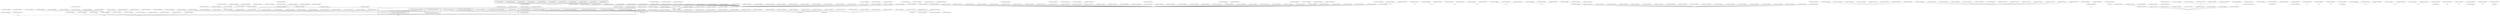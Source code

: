 graph g {
  fontname="sans-serif";

  overlap=false;

  subgraph "cluster_net" {
    subgraph "cluster_net.minecraft" {
      subgraph "cluster_net.minecraft.pathfinding" {
      }
      subgraph "cluster_net.minecraft.client" {
        subgraph "cluster_net.minecraft.client.render" {
          subgraph "cluster_net.minecraft.client.render.entity" {
            "ce"[label="net.minecraft.client.render.entity.RenderPainting"];
          }
          "f"[label="net.minecraft.client.render.RenderGlobal"];
        }
        subgraph "cluster_net.minecraft.client.resources" {
          "bn"[label="net.minecraft.client.resources.ThreadResourceDownload"];
        }
        subgraph "cluster_net.minecraft.client.gui" {
          subgraph "cluster_net.minecraft.client.gui.menu" {
            "bp"[label="net.minecraft.client.gui.menu.GuiScreen"];
            "dh"[label="net.minecraft.client.gui.menu.MainMenu"];
          }
        }
        subgraph "cluster_net.minecraft.client.multiplayer" {
          "hs"[label="net.minecraft.client.multiplayer.WorldClient"];
        }
        "net.minecraft.client.Minecraft"[label="net.minecraft.client.Minecraft"];
        "net.minecraft.client.MinecraftApplet"[label="net.minecraft.client.MinecraftApplet"];
      }
      subgraph "cluster_net.minecraft.block" {
        subgraph "cluster_net.minecraft.block.blockentity" {
          "bl"[label="net.minecraft.block.blockentity.BlockEntityMobSpawner"];
          "fx"[label="net.minecraft.block.blockentity.BlockEntityChest"];
          "lo"[label="net.minecraft.block.blockentity.BlockEntityFurnace"];
          "px"[label="net.minecraft.block.blockentity.BlockEntitySign"];
        }
      }
      subgraph "cluster_net.minecraft.world" {
        subgraph "cluster_net.minecraft.world.biome" {
        }
        subgraph "cluster_net.minecraft.world.chunk" {
          subgraph "cluster_net.minecraft.world.chunk.storage" {
            "mp"[label="net.minecraft.world.chunk.storage.AlphaChunkLoader"];
          }
        }
        "cw"[label="net.minecraft.world.World"];
      }
      subgraph "cluster_net.minecraft.entity" {
        subgraph "cluster_net.minecraft.entity.player" {
          "dz"[label="net.minecraft.entity.player.Player"];
        }
        subgraph "cluster_net.minecraft.entity.item" {
          "py"[label="net.minecraft.entity.item.MinecartFurnace"];
        }
        "hc"[label="net.minecraft.entity.LivingBase"];
      }
      subgraph "cluster_net.minecraft.util" {
      }
      subgraph "cluster_net.minecraft.data" {
      }
      subgraph "cluster_net.minecraft.network" {
      }
      subgraph "cluster_net.minecraft.isom" {
        "net.minecraft.isom.IsomPreviewApplet"[label="net.minecraft.isom.IsomPreviewApplet"];
      }
    }
  }
  subgraph "cluster_com" {
    subgraph "cluster_com.mojang" {
      subgraph "cluster_com.mojang.nbt" {
        "h"[label="com.mojang.nbt.NBTFloat"];
        "en"[label="com.mojang.nbt.NBTByteArray"];
        "gu"[label="com.mojang.nbt.NBTEnd"];
        "hn"[label="com.mojang.nbt.NBTLong"];
        "in"[label="com.mojang.nbt.NBTCompound"];
        "ju"[label="com.mojang.nbt.NBTInt"];
        "kg"[label="com.mojang.nbt.NBTByte"];
        "lt"[label="com.mojang.nbt.NBTList"];
        "mc"[label="com.mojang.nbt.NBTDouble"];
        "ne"[label="com.mojang.nbt.NBTShort"];
        "ow"[label="com.mojang.nbt.NBTString"];
      }
    }
  }
  "a"[label="net.minecraft.src.ClsAYdpxio"];
  "c"[label="net.minecraft.src.ClsCFvyhjji"];
  "e"[label="net.minecraft.src.ClsEHqzdaz"];
  "g"[label="net.minecraft.src.ClsGWbulun"];
  "i"[label="net.minecraft.src.ClsIDjwwbgb"];
  "j"[label="net.minecraft.src.ClsJEuaptpv"];
  "k"[label="net.minecraft.src.ClsKFmvuqea"];
  "m"[label="net.minecraft.src.ClsMFtkjxqh"];
  "n"[label="net.minecraft.src.ClsNEvdcccm"];
  "p"[label="net.minecraft.src.ClsPErgnbzh"];
  "q"[label="net.minecraft.src.ClsQBugbekq"];
  "r"[label="net.minecraft.src.ClsRCinopcu"];
  "s"[label="net.minecraft.src.ClsSBrbnprf"];
  "t"[label="net.minecraft.src.ClsTGnbquvh"];
  "u"[label="net.minecraft.src.ClsUTjhxky"];
  "v"[label="net.minecraft.src.ClsVGmrmkms"];
  "w"[label="net.minecraft.src.ClsWEjcdtfs"];
  "x"[label="net.minecraft.src.ClsXDwezyhe"];
  "y"[label="net.minecraft.src.ClsYEexmeiy"];
  "z"[label="net.minecraft.src.ClsZMgkqyq"];
  "aa"[label="net.minecraft.src.ClsAaBfajgzt"];
  "ac"[label="net.minecraft.src.ClsAcBatxhd"];
  "ae"[label="net.minecraft.src.ClsAeFtmiybl"];
  "af"[label="net.minecraft.src.ClsAfEcregeb"];
  "ag"[label="net.minecraft.src.ClsAgCtmnzol"];
  "ah"[label="net.minecraft.src.ClsAhDbkaoxk"];
  "aj"[label="net.minecraft.src.ClsAjFzvvjer"];
  "ak"[label="net.minecraft.src.ClsAkFkepjqq"];
  "am"[label="net.minecraft.src.ClsAmBdhlnqu"];
  "an"[label="net.minecraft.src.ClsAnGduobwc"];
  "ap"[label="net.minecraft.src.ClsApDlqhump"];
  "ar"[label="net.minecraft.src.ClsArQgurxe"];
  "as"[label="net.minecraft.src.ClsAsCprgapn"];
  "at"[label="net.minecraft.src.ClsAtCtfbfam"];
  "au"[label="net.minecraft.src.ClsAuGqfrqme"];
  "av"[label="net.minecraft.src.ClsAvDywmuyu"];
  "ay"[label="net.minecraft.src.ClsAyRdohkw"];
  "az"[label="net.minecraft.src.ClsAzGsehdml"];
  "ba"[label="net.minecraft.src.ClsBaEwugglf"];
  "bb"[label="net.minecraft.src.ClsBbGbgkujf"];
  "bc"[label="net.minecraft.src.ClsBcBerighz"];
  "be"[label="net.minecraft.src.ClsBeDrgelqz"];
  "bf"[label="net.minecraft.src.ClsBfDvhpggx"];
  "bh"[label="net.minecraft.src.ClsBhFxpeoxq"];
  "bj"[label="net.minecraft.src.ClsBjGmuoemo"];
  "bo"[label="net.minecraft.src.ClsBoWumicf"];
  "bq"[label="net.minecraft.src.ClsBqDxsghtp"];
  "br"[label="net.minecraft.src.ClsBrGthavov"];
  "bu"[label="net.minecraft.src.ClsBuRmywbu"];
  "bw"[label="net.minecraft.src.ClsBwEzqpeqb"];
  "bx"[label="net.minecraft.src.ClsBxDgqjhfe"];
  "bz"[label="net.minecraft.src.ClsBzFjesrea"];
  "ca"[label="net.minecraft.src.ClsCaFqfgpic"];
  "cc"[label="net.minecraft.src.ClsCcFhgfvhf"];
  "cf"[label="net.minecraft.src.ClsCfFluvvvh"];
  "ch"[label="net.minecraft.src.ClsChFwfpuuo"];
  "ci"[label="net.minecraft.src.ClsCiPvuopp"];
  "cj"[label="net.minecraft.src.ClsCjGiuibwj"];
  "cl"[label="net.minecraft.src.ClsClCahflhr"];
  "cm"[label="net.minecraft.src.ClsCmBoyxyd"];
  "co"[label="net.minecraft.src.ClsCoDhvxukr"];
  "cp"[label="net.minecraft.src.ClsCpFvkymst"];
  "cq"[label="net.minecraft.src.ClsCqFilsyys"];
  "cr"[label="net.minecraft.src.ClsCrEwfktg"];
  "cs"[label="net.minecraft.src.ClsCsCharpsd"];
  "ct"[label="net.minecraft.src.ClsCtCcoucnl"];
  "cu"[label="net.minecraft.src.ClsCuCwshxpy"];
  "cv"[label="net.minecraft.src.ClsCvBawxunl"];
  "cy"[label="net.minecraft.src.ClsCyCodtbfj"];
  "cz"[label="net.minecraft.src.ClsCzBavmqqq"];
  "da"[label="net.minecraft.src.ClsDaSgctyy"];
  "db"[label="net.minecraft.src.ClsDbPcbogx"];
  "dc"[label="net.minecraft.src.ClsDcGxjfqba"];
  "dd"[label="net.minecraft.src.ClsDdDgvspzb"];
  "de"[label="net.minecraft.src.ClsDeCzzrwhy"];
  "df"[label="net.minecraft.src.ClsDfFugnbbk"];
  "dg"[label="net.minecraft.src.ClsDgFluvvvh"];
  "di"[label="net.minecraft.src.ClsDiGugkql"];
  "dl"[label="net.minecraft.src.ClsDlCevvwxz"];
  "dm"[label="net.minecraft.src.ClsDmWrxako"];
  "dn"[label="net.minecraft.src.ClsDnCmefoas"];
  "do"[label="net.minecraft.src.ClsDoBetzitn"];
  "dp"[label="net.minecraft.src.ClsDpBmxbfmm"];
  "dr"[label="net.minecraft.src.ClsDrCevvwxz"];
  "ds"[label="net.minecraft.src.ClsDsFtihuk"];
  "dt"[label="net.minecraft.src.ClsDtEiuihbi"];
  "du"[label="net.minecraft.src.ClsDuCsyuwsa"];
  "dw"[label="net.minecraft.src.ClsDwFmpejkh"];
  "ea"[label="net.minecraft.src.ClsEaBktkhtf"];
  "eb"[label="net.minecraft.src.ClsEbSoctpz"];
  "ec"[label="net.minecraft.src.ClsEcGyhvfr"];
  "ed"[label="net.minecraft.src.ClsEdBekrdsg"];
  "ef"[label="net.minecraft.src.ClsEfFsuveww"];
  "eg"[label="net.minecraft.src.ClsEgBtpqbhn"];
  "eh"[label="net.minecraft.src.ClsEhBbiuine"];
  "ei"[label="net.minecraft.src.ClsEiBrqzbzt"];
  "ej"[label="net.minecraft.src.ClsEjBcgpbyh"];
  "em"[label="net.minecraft.src.ClsEmBzgsjcg"];
  "eo"[label="net.minecraft.src.ClsEoYdpxio"];
  "ep"[label="net.minecraft.src.ClsEpEfgkysj"];
  "er"[label="net.minecraft.src.ClsErBjvjeaq"];
  "es"[label="net.minecraft.src.ClsEsCfuexiy"];
  "ev"[label="net.minecraft.src.ClsEvEyxekqx"];
  "ew"[label="net.minecraft.src.ClsEwDxplvwc"];
  "ex"[label="net.minecraft.src.ClsExKklqch"];
  "ey"[label="net.minecraft.src.ClsEyFbvxmvz"];
  "ez"[label="net.minecraft.src.ClsEzWiowaf"];
  "fa"[label="net.minecraft.src.ClsFaCdcpjxs"];
  "fb"[label="net.minecraft.src.ClsFbFsvooiz"];
  "fe"[label="net.minecraft.src.ClsFeGkgdihr"];
  "ff"[label="net.minecraft.src.ClsFfCebqafr"];
  "fh"[label="net.minecraft.src.ClsFhGwwvpbr"];
  "fi"[label="net.minecraft.src.ClsFiWcritd"];
  "fk"[label="net.minecraft.src.ClsFkCevvwxz"];
  "fl"[label="net.minecraft.src.ClsFlFipevwj"];
  "fm"[label="net.minecraft.src.ClsFmFriuygc"];
  "fs"[label="net.minecraft.src.ClsFsBdtfizy"];
  "fu"[label="net.minecraft.src.ClsFuKpweau"];
  "fv"[label="net.minecraft.src.ClsFvPxlugn"];
  "fw"[label="net.minecraft.src.ClsFwGxoivow"];
  "fy"[label="net.minecraft.src.ClsFyVhmdwd"];
  "fz"[label="net.minecraft.src.ClsFzSoctpz"];
  "ga"[label="net.minecraft.src.ClsGaFvatxbs"];
  "ge"[label="net.minecraft.src.ClsGeGgfquee"];
  "gf"[label="net.minecraft.src.ClsGfFkupcvz"];
  "gg"[label="net.minecraft.src.ClsGgFyeiviu"];
  "gi"[label="net.minecraft.src.ClsGiWiowaf"];
  "gk"[label="net.minecraft.src.ClsGkFibaec"];
  "gm"[label="net.minecraft.src.ClsGmCdenofi"];
  "go"[label="net.minecraft.src.ClsGoDtizvfa"];
  "gp"[label="net.minecraft.src.ClsGpCipjsbm"];
  "gq"[label="net.minecraft.src.ClsGqRcswft"];
  "gr"[label="net.minecraft.src.ClsGrFluvvvh"];
  "gs"[label="net.minecraft.src.ClsGsCsvpzcg"];
  "gz"[label="net.minecraft.src.ClsGzDdfwukt"];
  "ha"[label="net.minecraft.src.ClsHaChxqtiu"];
  "hb"[label="net.minecraft.src.ClsHbEtbmqic"];
  "hd"[label="net.minecraft.src.ClsHdBfajgzt"];
  "he"[label="net.minecraft.src.ClsHeGgqumki"];
  "hg"[label="net.minecraft.src.ClsHgWmnqgs"];
  "hh"[label="net.minecraft.src.ClsHhBagtgif"];
  "hi"[label="net.minecraft.src.ClsHiDnvitzi"];
  "hj"[label="net.minecraft.src.ClsHjNhxosw"];
  "hk"[label="net.minecraft.src.ClsHkGpyhgr"];
  "hl"[label="net.minecraft.src.ClsHlKpweau"];
  "hm"[label="net.minecraft.src.ClsHmQomflh"];
  "hp"[label="net.minecraft.src.ClsHpGluknuo"];
  "hq"[label="net.minecraft.src.ClsHqGkkpaja"];
  "hr"[label="net.minecraft.src.ClsHrEkdijxv"];
  "ht"[label="net.minecraft.src.ClsHtGnjuml"];
  "hu"[label="net.minecraft.src.ClsHuFbfjguh"];
  "hv"[label="net.minecraft.src.ClsHvEbuhcjo"];
  "hw"[label="net.minecraft.src.ClsHwDhvgwqw"];
  "hx"[label="net.minecraft.src.ClsHxFluvvvh"];
  "hy"[label="net.minecraft.src.ClsHyCytvdne"];
  "hz"[label="net.minecraft.src.ClsHzBoyxyd"];
  "ia"[label="net.minecraft.src.ClsIaFohrara"];
  "id"[label="net.minecraft.src.ClsIdCinfujh"];
  "ie"[label="net.minecraft.src.ClsIeDwhdmpk"];
  "if"[label="net.minecraft.src.ClsIfFnbothy"];
  "ig"[label="net.minecraft.src.ClsIgGwqcpsy"];
  "ih"[label="net.minecraft.src.ClsIhGyjzikc"];
  "ii"[label="net.minecraft.src.ClsIiPxluix"];
  "ij"[label="net.minecraft.src.ClsIjCcoucnl"];
  "ik"[label="net.minecraft.src.ClsIkEvuirrf"];
  "il"[label="net.minecraft.src.ClsIlFdjgtus"];
  "im"[label="net.minecraft.src.ClsImFdhsbnf"];
  "io"[label="net.minecraft.src.ClsIoGjzvppn"];
  "iq"[label="net.minecraft.src.ClsIqCdkrjjq"];
  "ir"[label="net.minecraft.src.ClsIrCbhtylb"];
  "iu"[label="net.minecraft.src.ClsIuFoitfrp"];
  "iv"[label="net.minecraft.src.ClsIvDvdyhwi"];
  "iw"[label="net.minecraft.src.ClsIwMwpqoe"];
  "ix"[label="net.minecraft.src.ClsIxEjgsrkt"];
  "iy"[label="net.minecraft.src.ClsIyFmpejkh"];
  "iz"[label="net.minecraft.src.ClsIzFwvxcme"];
  "ja"[label="net.minecraft.src.ClsJaEhiruwl"];
  "jb"[label="net.minecraft.src.ClsJbEqcgfjq"];
  "jc"[label="net.minecraft.src.ClsJcDsksulk"];
  "jd"[label="net.minecraft.src.ClsJdEasvpbk"];
  "je"[label="net.minecraft.src.ClsJeGtuedmw"];
  "jg"[label="net.minecraft.src.ClsJgUqbnym"];
  "jh"[label="net.minecraft.src.ClsJhCcuqqea"];
  "ji"[label="net.minecraft.src.ClsJiCoyhvxv"];
  "jj"[label="net.minecraft.src.ClsJjCykxfcs"];
  "jk"[label="net.minecraft.src.ClsJkFidnrfu"];
  "jn"[label="net.minecraft.src.ClsJnGnjuml"];
  "jp"[label="net.minecraft.src.ClsJpEtuuzcu"];
  "jq"[label="net.minecraft.src.ClsJqGorwzc"];
  "js"[label="net.minecraft.src.ClsJsFvevimo"];
  "jt"[label="net.minecraft.src.ClsJtFszztub"];
  "jv"[label="net.minecraft.src.ClsJvHswiff"];
  "jz"[label="net.minecraft.src.ClsJzDjhhiuv"];
  "kb"[label="net.minecraft.src.ClsKbFzvvjer"];
  "kc"[label="net.minecraft.src.ClsKcDlfrqdh"];
  "kd"[label="net.minecraft.src.ClsKdErflcen"];
  "ke"[label="net.minecraft.src.ClsKeEpzlitu"];
  "kf"[label="net.minecraft.src.ClsKfFfjdtpv"];
  "ki"[label="net.minecraft.src.ClsKiGiadahy"];
  "kj"[label="net.minecraft.src.ClsKjGbssctz"];
  "kk"[label="net.minecraft.src.ClsKkDmeegxz"];
  "kl"[label="net.minecraft.src.ClsKlExrgfqm"];
  "km"[label="net.minecraft.src.ClsKmDkclsfp"];
  "kn"[label="net.minecraft.src.ClsKnBemxlxg"];
  "kp"[label="net.minecraft.src.ClsKpDgqjhfe"];
  "kr"[label="net.minecraft.src.ClsKrGsbdlsw"];
  "ku"[label="net.minecraft.src.ClsKuFfkywlb"];
  "kv"[label="net.minecraft.src.ClsKvGmekznk"];
  "kw"[label="net.minecraft.src.ClsKwFpbawbg"];
  "kx"[label="net.minecraft.src.ClsKxFpbawcl"];
  "ky"[label="net.minecraft.src.ClsKyEnuwbiy"];
  "kz"[label="net.minecraft.src.ClsKzCdzvzdb"];
  "la"[label="net.minecraft.src.ClsLaEwisyka"];
  "lc"[label="net.minecraft.src.ClsLcBxidhsz"];
  "ld"[label="net.minecraft.src.ClsLdBrqzbzu"];
  "le"[label="net.minecraft.src.ClsLeDhvgwqw"];
  "lf"[label="net.minecraft.src.ClsLfCnvpvmw"];
  "lg"[label="net.minecraft.src.ClsLgDjhhiuv"];
  "lh"[label="net.minecraft.src.ClsLhDuejfqt"];
  "li"[label="net.minecraft.src.ClsLiCfhgxzk"];
  "lj"[label="net.minecraft.src.ClsLjBfajgzt"];
  "lk"[label="net.minecraft.src.ClsLkCevvwxz"];
  "ll"[label="net.minecraft.src.ClsLlGsbdltn"];
  "lp"[label="net.minecraft.src.ClsLpJptmjx"];
  "lq"[label="net.minecraft.src.ClsLqPdtujt"];
  "ls"[label="net.minecraft.src.ClsLsGorwzc"];
  "lu"[label="net.minecraft.src.ClsLuClftmvm"];
  "lv"[label="net.minecraft.src.ClsLvEceojrn"];
  "lw"[label="net.minecraft.src.ClsLwDvvjqqf"];
  "lz"[label="net.minecraft.src.ClsLzDjhhiuv"];
  "ma"[label="net.minecraft.src.ClsMaDlmivzu"];
  "mb"[label="net.minecraft.src.ClsMbHpczkx"];
  "md"[label="net.minecraft.src.ClsMdBajcotd"];
  "me"[label="net.minecraft.src.ClsMeFomzeqa"];
  "mf"[label="net.minecraft.src.ClsMfDbylzol"];
  "mg"[label="net.minecraft.src.ClsMgFluvvvh"];
  "mk"[label="net.minecraft.src.ClsMkGsnlgax"];
  "ml"[label="net.minecraft.src.ClsMlFpunyes"];
  "mm"[label="net.minecraft.src.ClsMmCswhdro"];
  "mo"[label="net.minecraft.src.ClsMoGsbdlsw"];
  "mr"[label="net.minecraft.src.ClsMrFogbjqz"];
  "ms"[label="net.minecraft.src.ClsMsClftmvm"];
  "mt"[label="net.minecraft.src.ClsMtCbrxnpz"];
  "mu"[label="net.minecraft.src.ClsMuDzbtaur"];
  "mv"[label="net.minecraft.src.ClsMvEqmecae"];
  "mz"[label="net.minecraft.src.ClsMzGbspdnz"];
  "na"[label="net.minecraft.src.ClsNaFgepjzb"];
  "nb"[label="net.minecraft.src.ClsNbBwckgzm"];
  "nc"[label="net.minecraft.src.ClsNcFppckme"];
  "nd"[label="net.minecraft.src.ClsNdDzgfwpj"];
  "ng"[label="net.minecraft.src.ClsNgBidcdgk"];
  "nh"[label="net.minecraft.src.ClsNhEpetpvr"];
  "nk"[label="net.minecraft.src.ClsNkBhpybfe"];
  "nm"[label="net.minecraft.src.ClsNmEexhxnm"];
  "nn"[label="net.minecraft.src.ClsNnDsyikkq"];
  "no"[label="net.minecraft.src.ClsNoMlwlph"];
  "np"[label="net.minecraft.src.ClsNpXmqkzl"];
  "nq"[label="net.minecraft.src.ClsNqDxplvwc"];
  "nr"[label="net.minecraft.src.ClsNrDhfjycx"];
  "nt"[label="net.minecraft.src.ClsNtFabhiow"];
  "nu"[label="net.minecraft.src.ClsNuFublpyv"];
  "nv"[label="net.minecraft.src.ClsNvEpqpnxq"];
  "nw"[label="net.minecraft.src.ClsNwCrlehht"];
  "ny"[label="net.minecraft.src.ClsNyBktegwp"];
  "nz"[label="net.minecraft.src.ClsNzMwpqoe"];
  "oa"[label="net.minecraft.src.ClsOaCvbupht"];
  "ob"[label="net.minecraft.src.ClsObBmumofs"];
  "oc"[label="net.minecraft.src.ClsOcDptjugt"];
  "oe"[label="net.minecraft.src.ClsOeFnglyqy"];
  "of"[label="net.minecraft.src.ClsOfBgxjmzo"];
  "og"[label="net.minecraft.src.ClsOgCkvhxjc"];
  "oh"[label="net.minecraft.src.ClsOhBwzixfu"];
  "ok"[label="net.minecraft.src.ClsOkGmqjolz"];
  "ol"[label="net.minecraft.src.ClsOlGtxzngg"];
  "on"[label="net.minecraft.src.ClsOnBmtymra"];
  "oo"[label="net.minecraft.src.ClsOoHxaotv"];
  "op"[label="net.minecraft.src.ClsOpBaclxmt"];
  "oq"[label="net.minecraft.src.ClsOqEckpkdf"];
  "or"[label="net.minecraft.src.ClsOrFuvuywy"];
  "os"[label="net.minecraft.src.ClsOsCevvwxz"];
  "ot"[label="net.minecraft.src.ClsOtFsozyhy"];
  "ox"[label="net.minecraft.src.ClsOxNkredx"];
  "oy"[label="net.minecraft.src.ClsOyHhycjn"];
  "oz"[label="net.minecraft.src.ClsOzCbrxnpz"];
  "pa"[label="net.minecraft.src.ClsPaBbanezn"];
  "pb"[label="net.minecraft.src.ClsPbFeflpow"];
  "pc"[label="net.minecraft.src.ClsPcBbanezn"];
  "pd"[label="net.minecraft.src.ClsPdCebqafr"];
  "pe"[label="net.minecraft.src.ClsPeFzvvjer"];
  "pg"[label="net.minecraft.src.ClsPgZeesbu"];
  "ph"[label="net.minecraft.src.ClsPhCevvwxz"];
  "pk"[label="net.minecraft.src.ClsPkBzkdnwi"];
  "pl"[label="net.minecraft.src.ClsPlSwqunr"];
  "pm"[label="net.minecraft.src.ClsPmFikwlgf"];
  "pn"[label="net.minecraft.src.ClsPnDydjypr"];
  "po"[label="net.minecraft.src.ClsPoGrwkjdk"];
  "pq"[label="net.minecraft.src.ClsPqGfutkul"];
  "pr"[label="net.minecraft.src.ClsPrCzmgebu"];
  "ps"[label="net.minecraft.src.ClsPsCamixoo"];
  "pt"[label="net.minecraft.src.ClsPtBbbifne"];
  "pu"[label="net.minecraft.src.ClsPuFtfhsdu"];
  "pv"[label="net.minecraft.src.ClsPvCevvwxz"];
  "pw"[label="net.minecraft.src.ClsPwDserdzh"];
  "pz"[label="net.minecraft.src.ClsPzDxplvwc"];
  "qc"[label="net.minecraft.src.ClsQcFcwbfsw"];
  "qd"[label="net.minecraft.src.ClsQdGnjuml"];
  "qe"[label="net.minecraft.src.ClsQeFtxfkeo"];
  "qf"[label="net.minecraft.src.ClsQfChiuvxf"];
  "qg"[label="net.minecraft.src.ClsQgGjbzpmc"];
  "a" -- "gh";
  "c" -- "lc";
  "e" -- "nl";
  "f" -- "jr";
  "g" -- "ea";
  "h" -- "fc";
  "i" -- "net.minecraft.client.Minecraft";
  "j" -- "java.awt.Canvas";
  "k" -- "gd";
  "m" -- "ea";
  "n" -- "cb";
  "p" -- "gh";
  "q" -- "ax";
  "r" -- "ge";
  "s" -- "nl";
  "t" -- "ey";
  "u" -- "fp";
  "v" -- "nl";
  "w" -- "bi";
  "x" -- "fv";
  "y" -- "bi";
  "z" -- "bs";
  "aa" -- "gy";
  "ac" -- "ca";
  "ae" -- "ad";
  "af" -- "aq";
  "ag" -- "dv";
  "ah" -- "java.awt.Canvas";
  "ah" -- "java.awt.event.KeyListener";
  "ah" -- "java.awt.event.MouseListener";
  "ah" -- "java.awt.event.MouseMotionListener";
  "ah" -- "java.lang.Runnable";
  "aj" -- "jo";
  "ak" -- "fb";
  "am" -- "oo";
  "am" -- "cx";
  "an" -- "nl";
  "ap" -- "nl";
  "ar" -- "oa";
  "as" -- "ak";
  "at" -- "lr";
  "au" -- "qf";
  "av" -- "java.awt.Panel";
  "ay" -- "bp";
  "az" -- "lr";
  "ba" -- "ad";
  "bb" -- "bp";
  "bc" -- "dv";
  "be" -- "ed";
  "bf" -- "bp";
  "bh" -- "pk";
  "bj" -- "dv";
  "bl" -- "jf";
  "bn" -- "java.lang.Thread";
  "bo" -- "nw";
  "bp" -- "mw";
  "bq" -- "dz";
  "br" -- "lc";
  "bu" -- "gh";
  "bw" -- "ak";
  "bx" -- "dv";
  "bz" -- "nl";
  "ca" -- "dv";
  "cc" -- "ea";
  "ce" -- "aq";
  "cf" -- "ig";
  "ch" -- "gh";
  "ci" -- "ig";
  "cj" -- "da";
  "cl" -- "pk";
  "cm" -- "nl";
  "co" -- "jo";
  "cp" -- "ey";
  "cq" -- "pf";
  "cr" -- "bp";
  "cs" -- "bd";
  "ct" -- "gj";
  "cu" -- "cm";
  "cv" -- "nl";
  "cw" -- "pf";
  "cy" -- "aq";
  "cz" -- "pk";
  "da" -- "gj";
  "db" -- "nl";
  "dc" -- "fv";
  "dd" -- "jo";
  "de" -- "nl";
  "df" -- "ed";
  "dg" -- "gd";
  "dh" -- "bp";
  "di" -- "bp";
  "dl" -- "jo";
  "dm" -- "java.awt.Canvas";
  "dn" -- "lr";
  "do" -- "ed";
  "dp" -- "bp";
  "dr" -- "jo";
  "ds" -- "bp";
  "dt" -- "gh";
  "du" -- "nl";
  "dw" -- "aq";
  "dz" -- "hc";
  "ea" -- "aq";
  "eb" -- "gh";
  "ec" -- "pk";
  "ed" -- "fb";
  "ed" -- "cx";
  "ef" -- "nl";
  "eg" -- "pj";
  "eh" -- "of";
  "ei" -- "gh";
  "ej" -- "ig";
  "em" -- "lr";
  "en" -- "fc";
  "eo" -- "gh";
  "ep" -- "ev";
  "er" -- "ad";
  "es" -- "dv";
  "ev" -- "bp";
  "ew" -- "dv";
  "ex" -- "ad";
  "ey" -- "gh";
  "ez" -- "aq";
  "fa" -- "jo";
  "fb" -- "hc";
  "fe" -- "gj";
  "ff" -- "pk";
  "fh" -- "paulscode.sound.codecs.CodecJOrbis";
  "fi" -- "ea";
  "fk" -- "jo";
  "fl" -- "ax";
  "fm" -- "hf";
  "fs" -- "gh";
  "fu" -- "java.util.Comparator";
  "fv" -- "nl";
  "fw" -- "nl";
  "fx" -- "jf";
  "fx" -- "hf";
  "fy" -- "lr";
  "fz" -- "gh";
  "ga" -- "nl";
  "ge" -- "mw";
  "gf" -- "java.lang.Thread";
  "gg" -- "net.minecraft.client.Minecraft";
  "gi" -- "aq";
  "gk" -- "java.awt.event.WindowAdapter";
  "gm" -- "ad";
  "go" -- "java.util.Comparator";
  "gp" -- "bd";
  "gq" -- "dv";
  "gr" -- "cj";
  "gs" -- "nl";
  "gu" -- "fc";
  "gz" -- "gj";
  "ha" -- "bp";
  "hb" -- "ni";
  "hc" -- "lr";
  "hd" -- "gy";
  "he" -- "dv";
  "hg" -- "lr";
  "hh" -- "nl";
  "hi" -- "gh";
  "hj" -- "aq";
  "hk" -- "aq";
  "hl" -- "java.util.Comparator";
  "hm" -- "ea";
  "hn" -- "fc";
  "hp" -- "gh";
  "hq" -- "ea";
  "hr" -- "pp";
  "hs" -- "cw";
  "ht" -- "gh";
  "hu" -- "hf";
  "hv" -- "jo";
  "hw" -- "nl";
  "hx" -- "ig";
  "hy" -- "mj";
  "hz" -- "du";
  "ia" -- "gh";
  "id" -- "of";
  "ie" -- "fv";
  "if" -- "gh";
  "ig" -- "gj";
  "ih" -- "gj";
  "ii" -- "nl";
  "ij" -- "gj";
  "ik" -- "java.io.InputStream";
  "il" -- "gh";
  "im" -- "ed";
  "in" -- "fc";
  "io" -- "ky";
  "iq" -- "nl";
  "ir" -- "gh";
  "iu" -- "hf";
  "iv" -- "nl";
  "iw" -- "ad";
  "ix" -- "ky";
  "iy" -- "aq";
  "iz" -- "ev";
  "ja" -- "pk";
  "jb" -- "nl";
  "jc" -- "nl";
  "jd" -- "is";
  "je" -- "kz";
  "jg" -- "ev";
  "jh" -- "bp";
  "ji" -- "d";
  "jj" -- "nl";
  "jk" -- "pk";
  "jn" -- "gh";
  "jp" -- "is";
  "jq" -- "dj";
  "js" -- "aq";
  "jt" -- "fp";
  "ju" -- "fc";
  "jv" -- "ea";
  "jz" -- "nc";
  "kb" -- "jo";
  "kc" -- "dv";
  "kd" -- "bp";
  "ke" -- "pk";
  "kf" -- "bd";
  "kg" -- "fc";
  "ki" -- "ii";
  "kj" -- "bp";
  "kk" -- "pk";
  "kl" -- "lr";
  "km" -- "java.lang.Comparable";
  "kn" -- "lr";
  "kp" -- "dv";
  "kr" -- "gh";
  "ku" -- "gh";
  "kv" -- "nl";
  "kw" -- "dv";
  "kx" -- "dv";
  "ky" -- "nl";
  "kz" -- "bp";
  "la" -- "ib";
  "lc" -- "nl";
  "ld" -- "gh";
  "le" -- "nl";
  "lf" -- "dv";
  "lg" -- "nc";
  "lh" -- "gj";
  "li" -- "ad";
  "lj" -- "gy";
  "lk" -- "jo";
  "ll" -- "gh";
  "lo" -- "jf";
  "lo" -- "hf";
  "lp" -- "nl";
  "lq" -- "lr";
  "ls" -- "dj";
  "lt" -- "fc";
  "lu" -- "gh";
  "lv" -- "qa";
  "lw" -- "nl";
  "lz" -- "nc";
  "ma" -- "ox";
  "mb" -- "ca";
  "mc" -- "fc";
  "md" -- "aq";
  "me" -- "lc";
  "mf" -- "gj";
  "mg" -- "gd";
  "mk" -- "bq";
  "ml" -- "java.lang.Thread";
  "mm" -- "of";
  "mo" -- "gh";
  "mp" -- "ai";
  "mr" -- "dv";
  "ms" -- "gh";
  "mt" -- "java.lang.Thread";
  "mu" -- "cw";
  "mv" -- "oa";
  "mz" -- "ev";
  "na" -- "bs";
  "nb" -- "bs";
  "nc" -- "gh";
  "nd" -- "lc";
  "ne" -- "fc";
  "ng" -- "mw";
  "nh" -- "bp";
  "nk" -- "java.lang.RuntimeException";
  "nm" -- "bd";
  "nn" -- "hc";
  "nn" -- "cx";
  "no" -- "ed";
  "np" -- "ea";
  "nq" -- "dv";
  "nr" -- "dv";
  "nt" -- "nl";
  "nu" -- "ey";
  "nv" -- "nl";
  "nw" -- "nl";
  "ny" -- "d";
  "nz" -- "ad";
  "oa" -- "dx";
  "ob" -- "bp";
  "oc" -- "ge";
  "oe" -- "dv";
  "of" -- "nl";
  "og" -- "ca";
  "oh" -- "ou";
  "ok" -- "ak";
  "ol" -- "hf";
  "on" -- "nl";
  "oo" -- "hc";
  "op" -- "ak";
  "oq" -- "gh";
  "or" -- "java.awt.Canvas";
  "os" -- "jo";
  "ot" -- "java.lang.Thread";
  "ow" -- "fc";
  "ox" -- "pk";
  "oy" -- "nl";
  "oz" -- "java.lang.Thread";
  "pa" -- "java.lang.Thread";
  "pb" -- "is";
  "pc" -- "java.lang.Thread";
  "pd" -- "pk";
  "pe" -- "jo";
  "pg" -- "nl";
  "ph" -- "jo";
  "pk" -- "lr";
  "pl" -- "java.lang.Error";
  "pm" -- "ea";
  "pn" -- "dz";
  "po" -- "no";
  "pq" -- "bp";
  "pr" -- "dv";
  "ps" -- "bd";
  "pt" -- "gh";
  "pu" -- "ea";
  "pv" -- "jo";
  "pw" -- "nl";
  "px" -- "jf";
  "py" -- "lr";
  "py" -- "hf";
  "pz" -- "dv";
  "qc" -- "nl";
  "qd" -- "gh";
  "qe" -- "nl";
  "qf" -- "dv";
  "qg" -- "ea";
  "net.minecraft.client.Minecraft" -- "java.lang.Runnable";
  "net.minecraft.client.MinecraftApplet" -- "java.applet.Applet";
  "net.minecraft.isom.IsomPreviewApplet" -- "java.applet.Applet";
}
